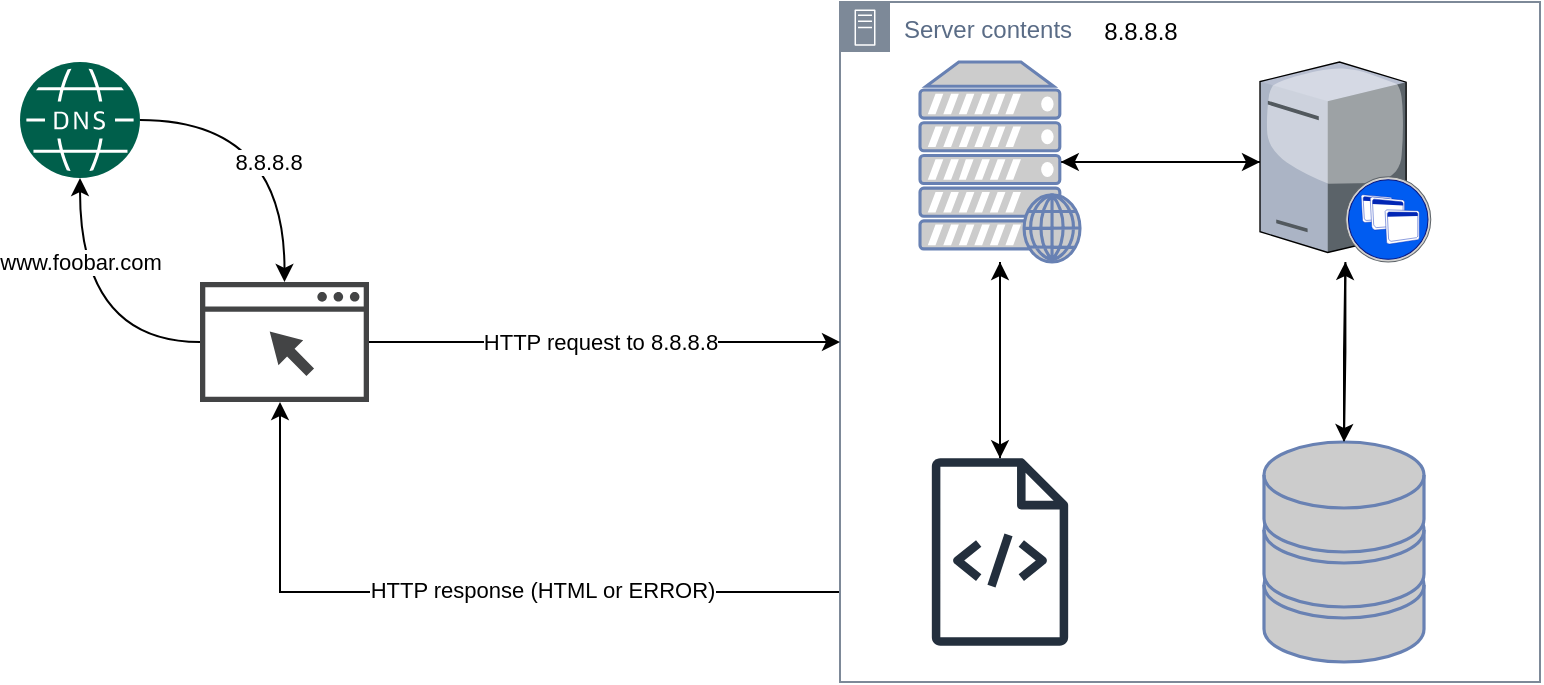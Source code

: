 <mxfile version="24.7.2" type="github">
  <diagram name="Page-1" id="JBKEfm_sHdzwt6imvYRR">
    <mxGraphModel dx="1114" dy="577" grid="1" gridSize="10" guides="1" tooltips="1" connect="1" arrows="1" fold="1" page="1" pageScale="1" pageWidth="850" pageHeight="1100" math="0" shadow="0">
      <root>
        <mxCell id="0" />
        <mxCell id="1" parent="0" />
        <mxCell id="N1mDc-vrhkv9pbBtjPSy-51" style="edgeStyle=orthogonalEdgeStyle;rounded=0;orthogonalLoop=1;jettySize=auto;html=1;exitX=0;exitY=0.75;exitDx=0;exitDy=0;" edge="1" parent="1" source="N1mDc-vrhkv9pbBtjPSy-9" target="N1mDc-vrhkv9pbBtjPSy-36">
          <mxGeometry relative="1" as="geometry">
            <mxPoint x="160" y="240" as="targetPoint" />
            <Array as="points">
              <mxPoint x="160" y="315" />
            </Array>
          </mxGeometry>
        </mxCell>
        <mxCell id="N1mDc-vrhkv9pbBtjPSy-54" value="HTTP response (HTML or ERROR)" style="edgeLabel;html=1;align=center;verticalAlign=middle;resizable=0;points=[];" vertex="1" connectable="0" parent="N1mDc-vrhkv9pbBtjPSy-51">
          <mxGeometry x="-0.089" y="2" relative="1" as="geometry">
            <mxPoint y="-3" as="offset" />
          </mxGeometry>
        </mxCell>
        <mxCell id="N1mDc-vrhkv9pbBtjPSy-9" value="Server contents" style="points=[[0,0],[0.25,0],[0.5,0],[0.75,0],[1,0],[1,0.25],[1,0.5],[1,0.75],[1,1],[0.75,1],[0.5,1],[0.25,1],[0,1],[0,0.75],[0,0.5],[0,0.25]];outlineConnect=0;gradientColor=none;html=1;whiteSpace=wrap;fontSize=12;fontStyle=0;container=1;pointerEvents=0;collapsible=0;recursiveResize=0;shape=mxgraph.aws4.group;grIcon=mxgraph.aws4.group_on_premise;strokeColor=#7D8998;fillColor=none;verticalAlign=top;align=left;spacingLeft=30;fontColor=#5A6C86;dashed=0;" vertex="1" parent="1">
          <mxGeometry x="440" y="20" width="350" height="340" as="geometry" />
        </mxCell>
        <mxCell id="N1mDc-vrhkv9pbBtjPSy-15" style="edgeStyle=orthogonalEdgeStyle;rounded=0;orthogonalLoop=1;jettySize=auto;html=1;exitX=0.88;exitY=0.5;exitDx=0;exitDy=0;exitPerimeter=0;" edge="1" parent="N1mDc-vrhkv9pbBtjPSy-9" source="N1mDc-vrhkv9pbBtjPSy-8" target="N1mDc-vrhkv9pbBtjPSy-11">
          <mxGeometry relative="1" as="geometry" />
        </mxCell>
        <mxCell id="N1mDc-vrhkv9pbBtjPSy-8" value="" style="fontColor=#0066CC;verticalAlign=top;verticalLabelPosition=bottom;labelPosition=center;align=center;html=1;outlineConnect=0;fillColor=#CCCCCC;strokeColor=#6881B3;gradientColor=none;gradientDirection=north;strokeWidth=2;shape=mxgraph.networks.web_server;" vertex="1" parent="N1mDc-vrhkv9pbBtjPSy-9">
          <mxGeometry x="40" y="30" width="80" height="100" as="geometry" />
        </mxCell>
        <mxCell id="N1mDc-vrhkv9pbBtjPSy-17" style="edgeStyle=orthogonalEdgeStyle;rounded=0;orthogonalLoop=1;jettySize=auto;html=1;" edge="1" parent="N1mDc-vrhkv9pbBtjPSy-9" source="N1mDc-vrhkv9pbBtjPSy-7" target="N1mDc-vrhkv9pbBtjPSy-11">
          <mxGeometry relative="1" as="geometry" />
        </mxCell>
        <mxCell id="N1mDc-vrhkv9pbBtjPSy-7" value="" style="fontColor=#0066CC;verticalAlign=top;verticalLabelPosition=bottom;labelPosition=center;align=center;html=1;outlineConnect=0;fillColor=#CCCCCC;strokeColor=#6881B3;gradientColor=none;gradientDirection=north;strokeWidth=2;shape=mxgraph.networks.storage;" vertex="1" parent="N1mDc-vrhkv9pbBtjPSy-9">
          <mxGeometry x="212" y="220" width="80" height="110" as="geometry" />
        </mxCell>
        <mxCell id="N1mDc-vrhkv9pbBtjPSy-11" value="" style="verticalLabelPosition=bottom;sketch=0;aspect=fixed;html=1;verticalAlign=top;strokeColor=none;align=center;outlineConnect=0;shape=mxgraph.citrix.xenapp_server;" vertex="1" parent="N1mDc-vrhkv9pbBtjPSy-9">
          <mxGeometry x="210" y="30" width="85.39" height="100" as="geometry" />
        </mxCell>
        <mxCell id="N1mDc-vrhkv9pbBtjPSy-16" style="edgeStyle=orthogonalEdgeStyle;rounded=0;orthogonalLoop=1;jettySize=auto;html=1;entryX=0.88;entryY=0.5;entryDx=0;entryDy=0;entryPerimeter=0;" edge="1" parent="N1mDc-vrhkv9pbBtjPSy-9" source="N1mDc-vrhkv9pbBtjPSy-11" target="N1mDc-vrhkv9pbBtjPSy-8">
          <mxGeometry relative="1" as="geometry" />
        </mxCell>
        <mxCell id="N1mDc-vrhkv9pbBtjPSy-18" style="edgeStyle=orthogonalEdgeStyle;rounded=0;orthogonalLoop=1;jettySize=auto;html=1;entryX=0.5;entryY=0;entryDx=0;entryDy=0;entryPerimeter=0;" edge="1" parent="N1mDc-vrhkv9pbBtjPSy-9" source="N1mDc-vrhkv9pbBtjPSy-11" target="N1mDc-vrhkv9pbBtjPSy-7">
          <mxGeometry relative="1" as="geometry" />
        </mxCell>
        <mxCell id="N1mDc-vrhkv9pbBtjPSy-20" style="edgeStyle=orthogonalEdgeStyle;rounded=0;orthogonalLoop=1;jettySize=auto;html=1;" edge="1" parent="N1mDc-vrhkv9pbBtjPSy-9" source="N1mDc-vrhkv9pbBtjPSy-34" target="N1mDc-vrhkv9pbBtjPSy-8">
          <mxGeometry relative="1" as="geometry">
            <mxPoint x="126.6" y="230" as="sourcePoint" />
          </mxGeometry>
        </mxCell>
        <mxCell id="N1mDc-vrhkv9pbBtjPSy-34" value="" style="sketch=0;outlineConnect=0;fontColor=#232F3E;gradientColor=none;fillColor=#232F3D;strokeColor=none;dashed=0;verticalLabelPosition=bottom;verticalAlign=top;align=center;html=1;fontSize=12;fontStyle=0;aspect=fixed;pointerEvents=1;shape=mxgraph.aws4.source_code;" vertex="1" parent="N1mDc-vrhkv9pbBtjPSy-9">
          <mxGeometry x="45.75" y="228.13" width="68.5" height="93.74" as="geometry" />
        </mxCell>
        <mxCell id="N1mDc-vrhkv9pbBtjPSy-21" style="edgeStyle=orthogonalEdgeStyle;rounded=0;orthogonalLoop=1;jettySize=auto;html=1;entryX=0.5;entryY=0;entryDx=0;entryDy=0;" edge="1" parent="N1mDc-vrhkv9pbBtjPSy-9" source="N1mDc-vrhkv9pbBtjPSy-8" target="N1mDc-vrhkv9pbBtjPSy-34">
          <mxGeometry relative="1" as="geometry">
            <mxPoint x="80" y="220" as="targetPoint" />
          </mxGeometry>
        </mxCell>
        <mxCell id="N1mDc-vrhkv9pbBtjPSy-52" value="8.8.8.8" style="text;html=1;align=center;verticalAlign=middle;resizable=0;points=[];autosize=1;strokeColor=none;fillColor=none;" vertex="1" parent="N1mDc-vrhkv9pbBtjPSy-9">
          <mxGeometry x="120" width="60" height="30" as="geometry" />
        </mxCell>
        <mxCell id="N1mDc-vrhkv9pbBtjPSy-42" style="edgeStyle=orthogonalEdgeStyle;rounded=0;orthogonalLoop=1;jettySize=auto;html=1;curved=1;" edge="1" parent="1" source="N1mDc-vrhkv9pbBtjPSy-36" target="N1mDc-vrhkv9pbBtjPSy-37">
          <mxGeometry relative="1" as="geometry" />
        </mxCell>
        <mxCell id="N1mDc-vrhkv9pbBtjPSy-46" value="www.foobar.com" style="edgeLabel;html=1;align=center;verticalAlign=middle;resizable=0;points=[];" vertex="1" connectable="0" parent="N1mDc-vrhkv9pbBtjPSy-42">
          <mxGeometry x="0.212" y="-10" relative="1" as="geometry">
            <mxPoint x="-10" y="-14" as="offset" />
          </mxGeometry>
        </mxCell>
        <mxCell id="N1mDc-vrhkv9pbBtjPSy-50" style="rounded=0;orthogonalLoop=1;jettySize=auto;html=1;" edge="1" parent="1" source="N1mDc-vrhkv9pbBtjPSy-36" target="N1mDc-vrhkv9pbBtjPSy-9">
          <mxGeometry relative="1" as="geometry" />
        </mxCell>
        <mxCell id="N1mDc-vrhkv9pbBtjPSy-53" value="HTTP request to 8.8.8.8" style="edgeLabel;html=1;align=center;verticalAlign=middle;resizable=0;points=[];" vertex="1" connectable="0" parent="N1mDc-vrhkv9pbBtjPSy-50">
          <mxGeometry x="0.363" y="2" relative="1" as="geometry">
            <mxPoint x="-45" y="2" as="offset" />
          </mxGeometry>
        </mxCell>
        <mxCell id="N1mDc-vrhkv9pbBtjPSy-36" value="" style="sketch=0;pointerEvents=1;shadow=0;dashed=0;html=1;strokeColor=none;fillColor=#434445;aspect=fixed;labelPosition=center;verticalLabelPosition=bottom;verticalAlign=top;align=center;outlineConnect=0;shape=mxgraph.vvd.web_browser;" vertex="1" parent="1">
          <mxGeometry x="120" y="160" width="84.5" height="60" as="geometry" />
        </mxCell>
        <mxCell id="N1mDc-vrhkv9pbBtjPSy-40" style="edgeStyle=orthogonalEdgeStyle;rounded=0;orthogonalLoop=1;jettySize=auto;html=1;curved=1;" edge="1" parent="1" source="N1mDc-vrhkv9pbBtjPSy-37" target="N1mDc-vrhkv9pbBtjPSy-36">
          <mxGeometry relative="1" as="geometry" />
        </mxCell>
        <mxCell id="N1mDc-vrhkv9pbBtjPSy-45" value="8.8.8.8" style="edgeLabel;html=1;align=center;verticalAlign=middle;resizable=0;points=[];" vertex="1" connectable="0" parent="N1mDc-vrhkv9pbBtjPSy-40">
          <mxGeometry x="-0.33" y="-9" relative="1" as="geometry">
            <mxPoint x="12" y="12" as="offset" />
          </mxGeometry>
        </mxCell>
        <mxCell id="N1mDc-vrhkv9pbBtjPSy-37" value="" style="sketch=0;pointerEvents=1;shadow=0;dashed=0;html=1;strokeColor=none;fillColor=#005F4B;labelPosition=center;verticalLabelPosition=bottom;verticalAlign=top;align=center;outlineConnect=0;shape=mxgraph.veeam2.dns;" vertex="1" parent="1">
          <mxGeometry x="30" y="50" width="60" height="58" as="geometry" />
        </mxCell>
      </root>
    </mxGraphModel>
  </diagram>
</mxfile>

